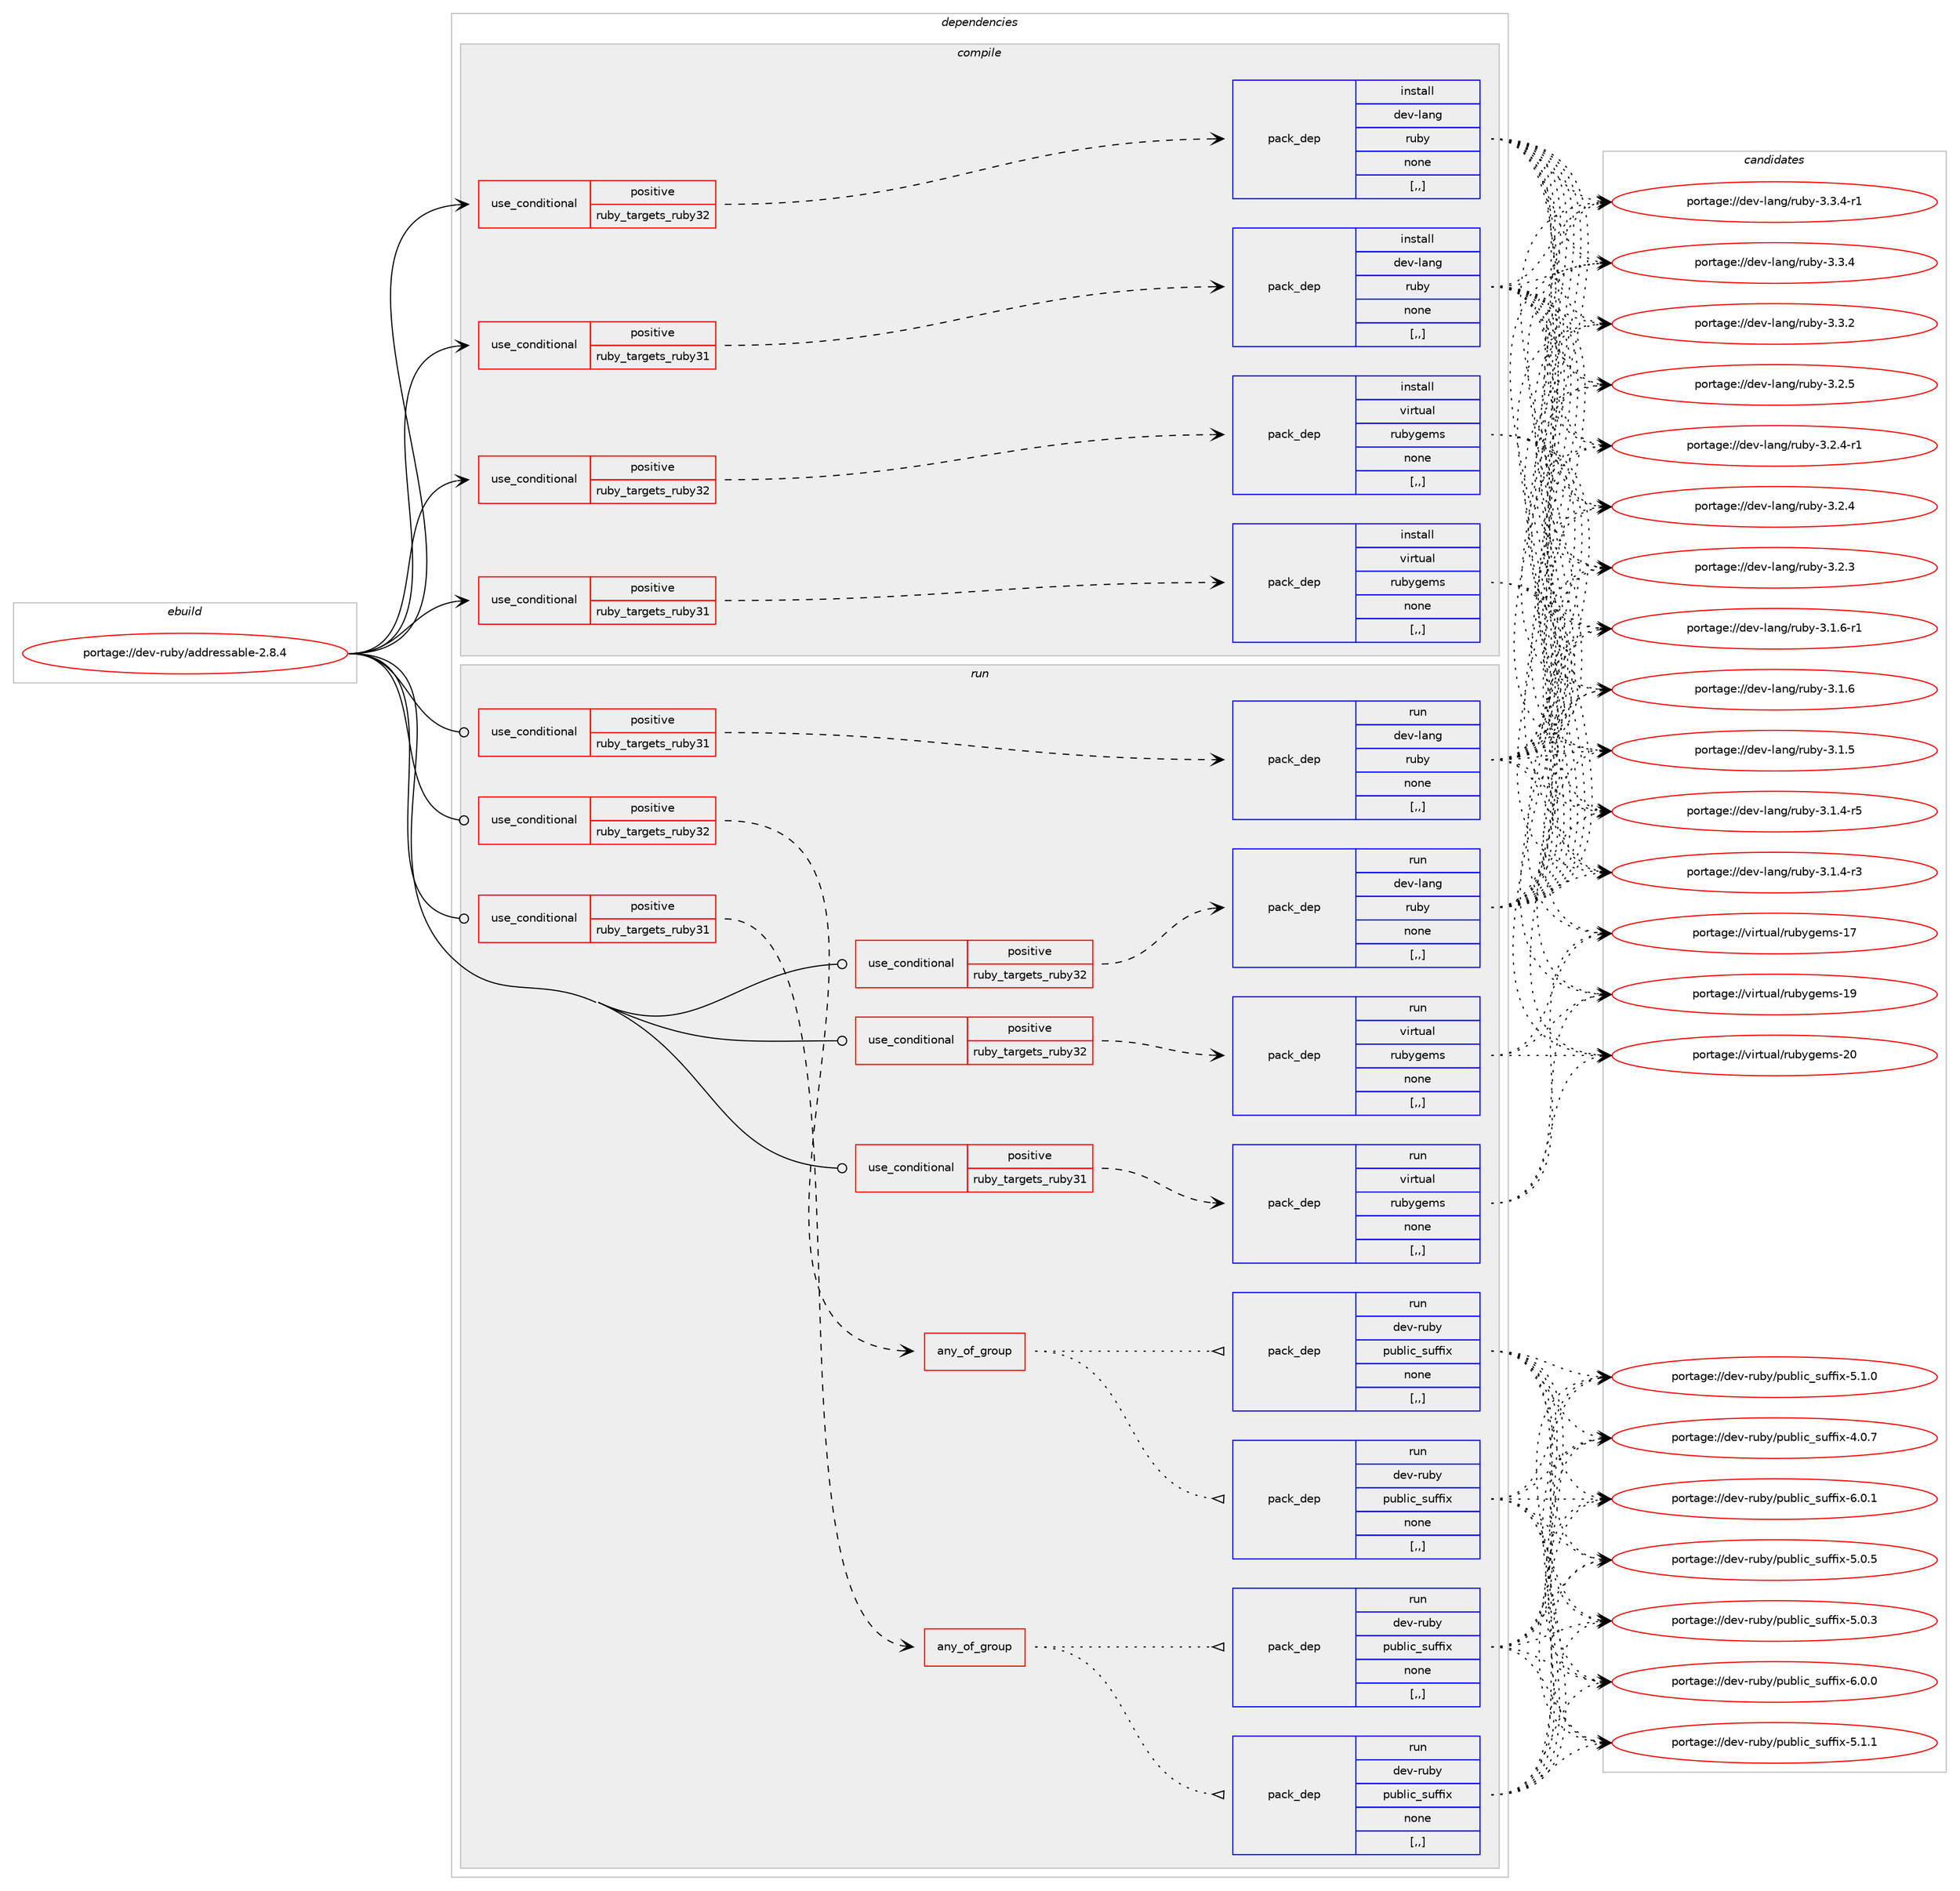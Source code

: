 digraph prolog {

# *************
# Graph options
# *************

newrank=true;
concentrate=true;
compound=true;
graph [rankdir=LR,fontname=Helvetica,fontsize=10,ranksep=1.5];#, ranksep=2.5, nodesep=0.2];
edge  [arrowhead=vee];
node  [fontname=Helvetica,fontsize=10];

# **********
# The ebuild
# **********

subgraph cluster_leftcol {
color=gray;
label=<<i>ebuild</i>>;
id [label="portage://dev-ruby/addressable-2.8.4", color=red, width=4, href="../dev-ruby/addressable-2.8.4.svg"];
}

# ****************
# The dependencies
# ****************

subgraph cluster_midcol {
color=gray;
label=<<i>dependencies</i>>;
subgraph cluster_compile {
fillcolor="#eeeeee";
style=filled;
label=<<i>compile</i>>;
subgraph cond44172 {
dependency176106 [label=<<TABLE BORDER="0" CELLBORDER="1" CELLSPACING="0" CELLPADDING="4"><TR><TD ROWSPAN="3" CELLPADDING="10">use_conditional</TD></TR><TR><TD>positive</TD></TR><TR><TD>ruby_targets_ruby31</TD></TR></TABLE>>, shape=none, color=red];
subgraph pack130647 {
dependency176107 [label=<<TABLE BORDER="0" CELLBORDER="1" CELLSPACING="0" CELLPADDING="4" WIDTH="220"><TR><TD ROWSPAN="6" CELLPADDING="30">pack_dep</TD></TR><TR><TD WIDTH="110">install</TD></TR><TR><TD>dev-lang</TD></TR><TR><TD>ruby</TD></TR><TR><TD>none</TD></TR><TR><TD>[,,]</TD></TR></TABLE>>, shape=none, color=blue];
}
dependency176106:e -> dependency176107:w [weight=20,style="dashed",arrowhead="vee"];
}
id:e -> dependency176106:w [weight=20,style="solid",arrowhead="vee"];
subgraph cond44173 {
dependency176108 [label=<<TABLE BORDER="0" CELLBORDER="1" CELLSPACING="0" CELLPADDING="4"><TR><TD ROWSPAN="3" CELLPADDING="10">use_conditional</TD></TR><TR><TD>positive</TD></TR><TR><TD>ruby_targets_ruby31</TD></TR></TABLE>>, shape=none, color=red];
subgraph pack130648 {
dependency176109 [label=<<TABLE BORDER="0" CELLBORDER="1" CELLSPACING="0" CELLPADDING="4" WIDTH="220"><TR><TD ROWSPAN="6" CELLPADDING="30">pack_dep</TD></TR><TR><TD WIDTH="110">install</TD></TR><TR><TD>virtual</TD></TR><TR><TD>rubygems</TD></TR><TR><TD>none</TD></TR><TR><TD>[,,]</TD></TR></TABLE>>, shape=none, color=blue];
}
dependency176108:e -> dependency176109:w [weight=20,style="dashed",arrowhead="vee"];
}
id:e -> dependency176108:w [weight=20,style="solid",arrowhead="vee"];
subgraph cond44174 {
dependency176110 [label=<<TABLE BORDER="0" CELLBORDER="1" CELLSPACING="0" CELLPADDING="4"><TR><TD ROWSPAN="3" CELLPADDING="10">use_conditional</TD></TR><TR><TD>positive</TD></TR><TR><TD>ruby_targets_ruby32</TD></TR></TABLE>>, shape=none, color=red];
subgraph pack130649 {
dependency176111 [label=<<TABLE BORDER="0" CELLBORDER="1" CELLSPACING="0" CELLPADDING="4" WIDTH="220"><TR><TD ROWSPAN="6" CELLPADDING="30">pack_dep</TD></TR><TR><TD WIDTH="110">install</TD></TR><TR><TD>dev-lang</TD></TR><TR><TD>ruby</TD></TR><TR><TD>none</TD></TR><TR><TD>[,,]</TD></TR></TABLE>>, shape=none, color=blue];
}
dependency176110:e -> dependency176111:w [weight=20,style="dashed",arrowhead="vee"];
}
id:e -> dependency176110:w [weight=20,style="solid",arrowhead="vee"];
subgraph cond44175 {
dependency176112 [label=<<TABLE BORDER="0" CELLBORDER="1" CELLSPACING="0" CELLPADDING="4"><TR><TD ROWSPAN="3" CELLPADDING="10">use_conditional</TD></TR><TR><TD>positive</TD></TR><TR><TD>ruby_targets_ruby32</TD></TR></TABLE>>, shape=none, color=red];
subgraph pack130650 {
dependency176113 [label=<<TABLE BORDER="0" CELLBORDER="1" CELLSPACING="0" CELLPADDING="4" WIDTH="220"><TR><TD ROWSPAN="6" CELLPADDING="30">pack_dep</TD></TR><TR><TD WIDTH="110">install</TD></TR><TR><TD>virtual</TD></TR><TR><TD>rubygems</TD></TR><TR><TD>none</TD></TR><TR><TD>[,,]</TD></TR></TABLE>>, shape=none, color=blue];
}
dependency176112:e -> dependency176113:w [weight=20,style="dashed",arrowhead="vee"];
}
id:e -> dependency176112:w [weight=20,style="solid",arrowhead="vee"];
}
subgraph cluster_compileandrun {
fillcolor="#eeeeee";
style=filled;
label=<<i>compile and run</i>>;
}
subgraph cluster_run {
fillcolor="#eeeeee";
style=filled;
label=<<i>run</i>>;
subgraph cond44176 {
dependency176114 [label=<<TABLE BORDER="0" CELLBORDER="1" CELLSPACING="0" CELLPADDING="4"><TR><TD ROWSPAN="3" CELLPADDING="10">use_conditional</TD></TR><TR><TD>positive</TD></TR><TR><TD>ruby_targets_ruby31</TD></TR></TABLE>>, shape=none, color=red];
subgraph any1137 {
dependency176115 [label=<<TABLE BORDER="0" CELLBORDER="1" CELLSPACING="0" CELLPADDING="4"><TR><TD CELLPADDING="10">any_of_group</TD></TR></TABLE>>, shape=none, color=red];subgraph pack130651 {
dependency176116 [label=<<TABLE BORDER="0" CELLBORDER="1" CELLSPACING="0" CELLPADDING="4" WIDTH="220"><TR><TD ROWSPAN="6" CELLPADDING="30">pack_dep</TD></TR><TR><TD WIDTH="110">run</TD></TR><TR><TD>dev-ruby</TD></TR><TR><TD>public_suffix</TD></TR><TR><TD>none</TD></TR><TR><TD>[,,]</TD></TR></TABLE>>, shape=none, color=blue];
}
dependency176115:e -> dependency176116:w [weight=20,style="dotted",arrowhead="oinv"];
subgraph pack130652 {
dependency176117 [label=<<TABLE BORDER="0" CELLBORDER="1" CELLSPACING="0" CELLPADDING="4" WIDTH="220"><TR><TD ROWSPAN="6" CELLPADDING="30">pack_dep</TD></TR><TR><TD WIDTH="110">run</TD></TR><TR><TD>dev-ruby</TD></TR><TR><TD>public_suffix</TD></TR><TR><TD>none</TD></TR><TR><TD>[,,]</TD></TR></TABLE>>, shape=none, color=blue];
}
dependency176115:e -> dependency176117:w [weight=20,style="dotted",arrowhead="oinv"];
}
dependency176114:e -> dependency176115:w [weight=20,style="dashed",arrowhead="vee"];
}
id:e -> dependency176114:w [weight=20,style="solid",arrowhead="odot"];
subgraph cond44177 {
dependency176118 [label=<<TABLE BORDER="0" CELLBORDER="1" CELLSPACING="0" CELLPADDING="4"><TR><TD ROWSPAN="3" CELLPADDING="10">use_conditional</TD></TR><TR><TD>positive</TD></TR><TR><TD>ruby_targets_ruby31</TD></TR></TABLE>>, shape=none, color=red];
subgraph pack130653 {
dependency176119 [label=<<TABLE BORDER="0" CELLBORDER="1" CELLSPACING="0" CELLPADDING="4" WIDTH="220"><TR><TD ROWSPAN="6" CELLPADDING="30">pack_dep</TD></TR><TR><TD WIDTH="110">run</TD></TR><TR><TD>dev-lang</TD></TR><TR><TD>ruby</TD></TR><TR><TD>none</TD></TR><TR><TD>[,,]</TD></TR></TABLE>>, shape=none, color=blue];
}
dependency176118:e -> dependency176119:w [weight=20,style="dashed",arrowhead="vee"];
}
id:e -> dependency176118:w [weight=20,style="solid",arrowhead="odot"];
subgraph cond44178 {
dependency176120 [label=<<TABLE BORDER="0" CELLBORDER="1" CELLSPACING="0" CELLPADDING="4"><TR><TD ROWSPAN="3" CELLPADDING="10">use_conditional</TD></TR><TR><TD>positive</TD></TR><TR><TD>ruby_targets_ruby31</TD></TR></TABLE>>, shape=none, color=red];
subgraph pack130654 {
dependency176121 [label=<<TABLE BORDER="0" CELLBORDER="1" CELLSPACING="0" CELLPADDING="4" WIDTH="220"><TR><TD ROWSPAN="6" CELLPADDING="30">pack_dep</TD></TR><TR><TD WIDTH="110">run</TD></TR><TR><TD>virtual</TD></TR><TR><TD>rubygems</TD></TR><TR><TD>none</TD></TR><TR><TD>[,,]</TD></TR></TABLE>>, shape=none, color=blue];
}
dependency176120:e -> dependency176121:w [weight=20,style="dashed",arrowhead="vee"];
}
id:e -> dependency176120:w [weight=20,style="solid",arrowhead="odot"];
subgraph cond44179 {
dependency176122 [label=<<TABLE BORDER="0" CELLBORDER="1" CELLSPACING="0" CELLPADDING="4"><TR><TD ROWSPAN="3" CELLPADDING="10">use_conditional</TD></TR><TR><TD>positive</TD></TR><TR><TD>ruby_targets_ruby32</TD></TR></TABLE>>, shape=none, color=red];
subgraph any1138 {
dependency176123 [label=<<TABLE BORDER="0" CELLBORDER="1" CELLSPACING="0" CELLPADDING="4"><TR><TD CELLPADDING="10">any_of_group</TD></TR></TABLE>>, shape=none, color=red];subgraph pack130655 {
dependency176124 [label=<<TABLE BORDER="0" CELLBORDER="1" CELLSPACING="0" CELLPADDING="4" WIDTH="220"><TR><TD ROWSPAN="6" CELLPADDING="30">pack_dep</TD></TR><TR><TD WIDTH="110">run</TD></TR><TR><TD>dev-ruby</TD></TR><TR><TD>public_suffix</TD></TR><TR><TD>none</TD></TR><TR><TD>[,,]</TD></TR></TABLE>>, shape=none, color=blue];
}
dependency176123:e -> dependency176124:w [weight=20,style="dotted",arrowhead="oinv"];
subgraph pack130656 {
dependency176125 [label=<<TABLE BORDER="0" CELLBORDER="1" CELLSPACING="0" CELLPADDING="4" WIDTH="220"><TR><TD ROWSPAN="6" CELLPADDING="30">pack_dep</TD></TR><TR><TD WIDTH="110">run</TD></TR><TR><TD>dev-ruby</TD></TR><TR><TD>public_suffix</TD></TR><TR><TD>none</TD></TR><TR><TD>[,,]</TD></TR></TABLE>>, shape=none, color=blue];
}
dependency176123:e -> dependency176125:w [weight=20,style="dotted",arrowhead="oinv"];
}
dependency176122:e -> dependency176123:w [weight=20,style="dashed",arrowhead="vee"];
}
id:e -> dependency176122:w [weight=20,style="solid",arrowhead="odot"];
subgraph cond44180 {
dependency176126 [label=<<TABLE BORDER="0" CELLBORDER="1" CELLSPACING="0" CELLPADDING="4"><TR><TD ROWSPAN="3" CELLPADDING="10">use_conditional</TD></TR><TR><TD>positive</TD></TR><TR><TD>ruby_targets_ruby32</TD></TR></TABLE>>, shape=none, color=red];
subgraph pack130657 {
dependency176127 [label=<<TABLE BORDER="0" CELLBORDER="1" CELLSPACING="0" CELLPADDING="4" WIDTH="220"><TR><TD ROWSPAN="6" CELLPADDING="30">pack_dep</TD></TR><TR><TD WIDTH="110">run</TD></TR><TR><TD>dev-lang</TD></TR><TR><TD>ruby</TD></TR><TR><TD>none</TD></TR><TR><TD>[,,]</TD></TR></TABLE>>, shape=none, color=blue];
}
dependency176126:e -> dependency176127:w [weight=20,style="dashed",arrowhead="vee"];
}
id:e -> dependency176126:w [weight=20,style="solid",arrowhead="odot"];
subgraph cond44181 {
dependency176128 [label=<<TABLE BORDER="0" CELLBORDER="1" CELLSPACING="0" CELLPADDING="4"><TR><TD ROWSPAN="3" CELLPADDING="10">use_conditional</TD></TR><TR><TD>positive</TD></TR><TR><TD>ruby_targets_ruby32</TD></TR></TABLE>>, shape=none, color=red];
subgraph pack130658 {
dependency176129 [label=<<TABLE BORDER="0" CELLBORDER="1" CELLSPACING="0" CELLPADDING="4" WIDTH="220"><TR><TD ROWSPAN="6" CELLPADDING="30">pack_dep</TD></TR><TR><TD WIDTH="110">run</TD></TR><TR><TD>virtual</TD></TR><TR><TD>rubygems</TD></TR><TR><TD>none</TD></TR><TR><TD>[,,]</TD></TR></TABLE>>, shape=none, color=blue];
}
dependency176128:e -> dependency176129:w [weight=20,style="dashed",arrowhead="vee"];
}
id:e -> dependency176128:w [weight=20,style="solid",arrowhead="odot"];
}
}

# **************
# The candidates
# **************

subgraph cluster_choices {
rank=same;
color=gray;
label=<<i>candidates</i>>;

subgraph choice130647 {
color=black;
nodesep=1;
choice100101118451089711010347114117981214551465146524511449 [label="portage://dev-lang/ruby-3.3.4-r1", color=red, width=4,href="../dev-lang/ruby-3.3.4-r1.svg"];
choice10010111845108971101034711411798121455146514652 [label="portage://dev-lang/ruby-3.3.4", color=red, width=4,href="../dev-lang/ruby-3.3.4.svg"];
choice10010111845108971101034711411798121455146514650 [label="portage://dev-lang/ruby-3.3.2", color=red, width=4,href="../dev-lang/ruby-3.3.2.svg"];
choice10010111845108971101034711411798121455146504653 [label="portage://dev-lang/ruby-3.2.5", color=red, width=4,href="../dev-lang/ruby-3.2.5.svg"];
choice100101118451089711010347114117981214551465046524511449 [label="portage://dev-lang/ruby-3.2.4-r1", color=red, width=4,href="../dev-lang/ruby-3.2.4-r1.svg"];
choice10010111845108971101034711411798121455146504652 [label="portage://dev-lang/ruby-3.2.4", color=red, width=4,href="../dev-lang/ruby-3.2.4.svg"];
choice10010111845108971101034711411798121455146504651 [label="portage://dev-lang/ruby-3.2.3", color=red, width=4,href="../dev-lang/ruby-3.2.3.svg"];
choice100101118451089711010347114117981214551464946544511449 [label="portage://dev-lang/ruby-3.1.6-r1", color=red, width=4,href="../dev-lang/ruby-3.1.6-r1.svg"];
choice10010111845108971101034711411798121455146494654 [label="portage://dev-lang/ruby-3.1.6", color=red, width=4,href="../dev-lang/ruby-3.1.6.svg"];
choice10010111845108971101034711411798121455146494653 [label="portage://dev-lang/ruby-3.1.5", color=red, width=4,href="../dev-lang/ruby-3.1.5.svg"];
choice100101118451089711010347114117981214551464946524511453 [label="portage://dev-lang/ruby-3.1.4-r5", color=red, width=4,href="../dev-lang/ruby-3.1.4-r5.svg"];
choice100101118451089711010347114117981214551464946524511451 [label="portage://dev-lang/ruby-3.1.4-r3", color=red, width=4,href="../dev-lang/ruby-3.1.4-r3.svg"];
dependency176107:e -> choice100101118451089711010347114117981214551465146524511449:w [style=dotted,weight="100"];
dependency176107:e -> choice10010111845108971101034711411798121455146514652:w [style=dotted,weight="100"];
dependency176107:e -> choice10010111845108971101034711411798121455146514650:w [style=dotted,weight="100"];
dependency176107:e -> choice10010111845108971101034711411798121455146504653:w [style=dotted,weight="100"];
dependency176107:e -> choice100101118451089711010347114117981214551465046524511449:w [style=dotted,weight="100"];
dependency176107:e -> choice10010111845108971101034711411798121455146504652:w [style=dotted,weight="100"];
dependency176107:e -> choice10010111845108971101034711411798121455146504651:w [style=dotted,weight="100"];
dependency176107:e -> choice100101118451089711010347114117981214551464946544511449:w [style=dotted,weight="100"];
dependency176107:e -> choice10010111845108971101034711411798121455146494654:w [style=dotted,weight="100"];
dependency176107:e -> choice10010111845108971101034711411798121455146494653:w [style=dotted,weight="100"];
dependency176107:e -> choice100101118451089711010347114117981214551464946524511453:w [style=dotted,weight="100"];
dependency176107:e -> choice100101118451089711010347114117981214551464946524511451:w [style=dotted,weight="100"];
}
subgraph choice130648 {
color=black;
nodesep=1;
choice118105114116117971084711411798121103101109115455048 [label="portage://virtual/rubygems-20", color=red, width=4,href="../virtual/rubygems-20.svg"];
choice118105114116117971084711411798121103101109115454957 [label="portage://virtual/rubygems-19", color=red, width=4,href="../virtual/rubygems-19.svg"];
choice118105114116117971084711411798121103101109115454955 [label="portage://virtual/rubygems-17", color=red, width=4,href="../virtual/rubygems-17.svg"];
dependency176109:e -> choice118105114116117971084711411798121103101109115455048:w [style=dotted,weight="100"];
dependency176109:e -> choice118105114116117971084711411798121103101109115454957:w [style=dotted,weight="100"];
dependency176109:e -> choice118105114116117971084711411798121103101109115454955:w [style=dotted,weight="100"];
}
subgraph choice130649 {
color=black;
nodesep=1;
choice100101118451089711010347114117981214551465146524511449 [label="portage://dev-lang/ruby-3.3.4-r1", color=red, width=4,href="../dev-lang/ruby-3.3.4-r1.svg"];
choice10010111845108971101034711411798121455146514652 [label="portage://dev-lang/ruby-3.3.4", color=red, width=4,href="../dev-lang/ruby-3.3.4.svg"];
choice10010111845108971101034711411798121455146514650 [label="portage://dev-lang/ruby-3.3.2", color=red, width=4,href="../dev-lang/ruby-3.3.2.svg"];
choice10010111845108971101034711411798121455146504653 [label="portage://dev-lang/ruby-3.2.5", color=red, width=4,href="../dev-lang/ruby-3.2.5.svg"];
choice100101118451089711010347114117981214551465046524511449 [label="portage://dev-lang/ruby-3.2.4-r1", color=red, width=4,href="../dev-lang/ruby-3.2.4-r1.svg"];
choice10010111845108971101034711411798121455146504652 [label="portage://dev-lang/ruby-3.2.4", color=red, width=4,href="../dev-lang/ruby-3.2.4.svg"];
choice10010111845108971101034711411798121455146504651 [label="portage://dev-lang/ruby-3.2.3", color=red, width=4,href="../dev-lang/ruby-3.2.3.svg"];
choice100101118451089711010347114117981214551464946544511449 [label="portage://dev-lang/ruby-3.1.6-r1", color=red, width=4,href="../dev-lang/ruby-3.1.6-r1.svg"];
choice10010111845108971101034711411798121455146494654 [label="portage://dev-lang/ruby-3.1.6", color=red, width=4,href="../dev-lang/ruby-3.1.6.svg"];
choice10010111845108971101034711411798121455146494653 [label="portage://dev-lang/ruby-3.1.5", color=red, width=4,href="../dev-lang/ruby-3.1.5.svg"];
choice100101118451089711010347114117981214551464946524511453 [label="portage://dev-lang/ruby-3.1.4-r5", color=red, width=4,href="../dev-lang/ruby-3.1.4-r5.svg"];
choice100101118451089711010347114117981214551464946524511451 [label="portage://dev-lang/ruby-3.1.4-r3", color=red, width=4,href="../dev-lang/ruby-3.1.4-r3.svg"];
dependency176111:e -> choice100101118451089711010347114117981214551465146524511449:w [style=dotted,weight="100"];
dependency176111:e -> choice10010111845108971101034711411798121455146514652:w [style=dotted,weight="100"];
dependency176111:e -> choice10010111845108971101034711411798121455146514650:w [style=dotted,weight="100"];
dependency176111:e -> choice10010111845108971101034711411798121455146504653:w [style=dotted,weight="100"];
dependency176111:e -> choice100101118451089711010347114117981214551465046524511449:w [style=dotted,weight="100"];
dependency176111:e -> choice10010111845108971101034711411798121455146504652:w [style=dotted,weight="100"];
dependency176111:e -> choice10010111845108971101034711411798121455146504651:w [style=dotted,weight="100"];
dependency176111:e -> choice100101118451089711010347114117981214551464946544511449:w [style=dotted,weight="100"];
dependency176111:e -> choice10010111845108971101034711411798121455146494654:w [style=dotted,weight="100"];
dependency176111:e -> choice10010111845108971101034711411798121455146494653:w [style=dotted,weight="100"];
dependency176111:e -> choice100101118451089711010347114117981214551464946524511453:w [style=dotted,weight="100"];
dependency176111:e -> choice100101118451089711010347114117981214551464946524511451:w [style=dotted,weight="100"];
}
subgraph choice130650 {
color=black;
nodesep=1;
choice118105114116117971084711411798121103101109115455048 [label="portage://virtual/rubygems-20", color=red, width=4,href="../virtual/rubygems-20.svg"];
choice118105114116117971084711411798121103101109115454957 [label="portage://virtual/rubygems-19", color=red, width=4,href="../virtual/rubygems-19.svg"];
choice118105114116117971084711411798121103101109115454955 [label="portage://virtual/rubygems-17", color=red, width=4,href="../virtual/rubygems-17.svg"];
dependency176113:e -> choice118105114116117971084711411798121103101109115455048:w [style=dotted,weight="100"];
dependency176113:e -> choice118105114116117971084711411798121103101109115454957:w [style=dotted,weight="100"];
dependency176113:e -> choice118105114116117971084711411798121103101109115454955:w [style=dotted,weight="100"];
}
subgraph choice130651 {
color=black;
nodesep=1;
choice100101118451141179812147112117981081059995115117102102105120455446484649 [label="portage://dev-ruby/public_suffix-6.0.1", color=red, width=4,href="../dev-ruby/public_suffix-6.0.1.svg"];
choice100101118451141179812147112117981081059995115117102102105120455446484648 [label="portage://dev-ruby/public_suffix-6.0.0", color=red, width=4,href="../dev-ruby/public_suffix-6.0.0.svg"];
choice100101118451141179812147112117981081059995115117102102105120455346494649 [label="portage://dev-ruby/public_suffix-5.1.1", color=red, width=4,href="../dev-ruby/public_suffix-5.1.1.svg"];
choice100101118451141179812147112117981081059995115117102102105120455346494648 [label="portage://dev-ruby/public_suffix-5.1.0", color=red, width=4,href="../dev-ruby/public_suffix-5.1.0.svg"];
choice100101118451141179812147112117981081059995115117102102105120455346484653 [label="portage://dev-ruby/public_suffix-5.0.5", color=red, width=4,href="../dev-ruby/public_suffix-5.0.5.svg"];
choice100101118451141179812147112117981081059995115117102102105120455346484651 [label="portage://dev-ruby/public_suffix-5.0.3", color=red, width=4,href="../dev-ruby/public_suffix-5.0.3.svg"];
choice100101118451141179812147112117981081059995115117102102105120455246484655 [label="portage://dev-ruby/public_suffix-4.0.7", color=red, width=4,href="../dev-ruby/public_suffix-4.0.7.svg"];
dependency176116:e -> choice100101118451141179812147112117981081059995115117102102105120455446484649:w [style=dotted,weight="100"];
dependency176116:e -> choice100101118451141179812147112117981081059995115117102102105120455446484648:w [style=dotted,weight="100"];
dependency176116:e -> choice100101118451141179812147112117981081059995115117102102105120455346494649:w [style=dotted,weight="100"];
dependency176116:e -> choice100101118451141179812147112117981081059995115117102102105120455346494648:w [style=dotted,weight="100"];
dependency176116:e -> choice100101118451141179812147112117981081059995115117102102105120455346484653:w [style=dotted,weight="100"];
dependency176116:e -> choice100101118451141179812147112117981081059995115117102102105120455346484651:w [style=dotted,weight="100"];
dependency176116:e -> choice100101118451141179812147112117981081059995115117102102105120455246484655:w [style=dotted,weight="100"];
}
subgraph choice130652 {
color=black;
nodesep=1;
choice100101118451141179812147112117981081059995115117102102105120455446484649 [label="portage://dev-ruby/public_suffix-6.0.1", color=red, width=4,href="../dev-ruby/public_suffix-6.0.1.svg"];
choice100101118451141179812147112117981081059995115117102102105120455446484648 [label="portage://dev-ruby/public_suffix-6.0.0", color=red, width=4,href="../dev-ruby/public_suffix-6.0.0.svg"];
choice100101118451141179812147112117981081059995115117102102105120455346494649 [label="portage://dev-ruby/public_suffix-5.1.1", color=red, width=4,href="../dev-ruby/public_suffix-5.1.1.svg"];
choice100101118451141179812147112117981081059995115117102102105120455346494648 [label="portage://dev-ruby/public_suffix-5.1.0", color=red, width=4,href="../dev-ruby/public_suffix-5.1.0.svg"];
choice100101118451141179812147112117981081059995115117102102105120455346484653 [label="portage://dev-ruby/public_suffix-5.0.5", color=red, width=4,href="../dev-ruby/public_suffix-5.0.5.svg"];
choice100101118451141179812147112117981081059995115117102102105120455346484651 [label="portage://dev-ruby/public_suffix-5.0.3", color=red, width=4,href="../dev-ruby/public_suffix-5.0.3.svg"];
choice100101118451141179812147112117981081059995115117102102105120455246484655 [label="portage://dev-ruby/public_suffix-4.0.7", color=red, width=4,href="../dev-ruby/public_suffix-4.0.7.svg"];
dependency176117:e -> choice100101118451141179812147112117981081059995115117102102105120455446484649:w [style=dotted,weight="100"];
dependency176117:e -> choice100101118451141179812147112117981081059995115117102102105120455446484648:w [style=dotted,weight="100"];
dependency176117:e -> choice100101118451141179812147112117981081059995115117102102105120455346494649:w [style=dotted,weight="100"];
dependency176117:e -> choice100101118451141179812147112117981081059995115117102102105120455346494648:w [style=dotted,weight="100"];
dependency176117:e -> choice100101118451141179812147112117981081059995115117102102105120455346484653:w [style=dotted,weight="100"];
dependency176117:e -> choice100101118451141179812147112117981081059995115117102102105120455346484651:w [style=dotted,weight="100"];
dependency176117:e -> choice100101118451141179812147112117981081059995115117102102105120455246484655:w [style=dotted,weight="100"];
}
subgraph choice130653 {
color=black;
nodesep=1;
choice100101118451089711010347114117981214551465146524511449 [label="portage://dev-lang/ruby-3.3.4-r1", color=red, width=4,href="../dev-lang/ruby-3.3.4-r1.svg"];
choice10010111845108971101034711411798121455146514652 [label="portage://dev-lang/ruby-3.3.4", color=red, width=4,href="../dev-lang/ruby-3.3.4.svg"];
choice10010111845108971101034711411798121455146514650 [label="portage://dev-lang/ruby-3.3.2", color=red, width=4,href="../dev-lang/ruby-3.3.2.svg"];
choice10010111845108971101034711411798121455146504653 [label="portage://dev-lang/ruby-3.2.5", color=red, width=4,href="../dev-lang/ruby-3.2.5.svg"];
choice100101118451089711010347114117981214551465046524511449 [label="portage://dev-lang/ruby-3.2.4-r1", color=red, width=4,href="../dev-lang/ruby-3.2.4-r1.svg"];
choice10010111845108971101034711411798121455146504652 [label="portage://dev-lang/ruby-3.2.4", color=red, width=4,href="../dev-lang/ruby-3.2.4.svg"];
choice10010111845108971101034711411798121455146504651 [label="portage://dev-lang/ruby-3.2.3", color=red, width=4,href="../dev-lang/ruby-3.2.3.svg"];
choice100101118451089711010347114117981214551464946544511449 [label="portage://dev-lang/ruby-3.1.6-r1", color=red, width=4,href="../dev-lang/ruby-3.1.6-r1.svg"];
choice10010111845108971101034711411798121455146494654 [label="portage://dev-lang/ruby-3.1.6", color=red, width=4,href="../dev-lang/ruby-3.1.6.svg"];
choice10010111845108971101034711411798121455146494653 [label="portage://dev-lang/ruby-3.1.5", color=red, width=4,href="../dev-lang/ruby-3.1.5.svg"];
choice100101118451089711010347114117981214551464946524511453 [label="portage://dev-lang/ruby-3.1.4-r5", color=red, width=4,href="../dev-lang/ruby-3.1.4-r5.svg"];
choice100101118451089711010347114117981214551464946524511451 [label="portage://dev-lang/ruby-3.1.4-r3", color=red, width=4,href="../dev-lang/ruby-3.1.4-r3.svg"];
dependency176119:e -> choice100101118451089711010347114117981214551465146524511449:w [style=dotted,weight="100"];
dependency176119:e -> choice10010111845108971101034711411798121455146514652:w [style=dotted,weight="100"];
dependency176119:e -> choice10010111845108971101034711411798121455146514650:w [style=dotted,weight="100"];
dependency176119:e -> choice10010111845108971101034711411798121455146504653:w [style=dotted,weight="100"];
dependency176119:e -> choice100101118451089711010347114117981214551465046524511449:w [style=dotted,weight="100"];
dependency176119:e -> choice10010111845108971101034711411798121455146504652:w [style=dotted,weight="100"];
dependency176119:e -> choice10010111845108971101034711411798121455146504651:w [style=dotted,weight="100"];
dependency176119:e -> choice100101118451089711010347114117981214551464946544511449:w [style=dotted,weight="100"];
dependency176119:e -> choice10010111845108971101034711411798121455146494654:w [style=dotted,weight="100"];
dependency176119:e -> choice10010111845108971101034711411798121455146494653:w [style=dotted,weight="100"];
dependency176119:e -> choice100101118451089711010347114117981214551464946524511453:w [style=dotted,weight="100"];
dependency176119:e -> choice100101118451089711010347114117981214551464946524511451:w [style=dotted,weight="100"];
}
subgraph choice130654 {
color=black;
nodesep=1;
choice118105114116117971084711411798121103101109115455048 [label="portage://virtual/rubygems-20", color=red, width=4,href="../virtual/rubygems-20.svg"];
choice118105114116117971084711411798121103101109115454957 [label="portage://virtual/rubygems-19", color=red, width=4,href="../virtual/rubygems-19.svg"];
choice118105114116117971084711411798121103101109115454955 [label="portage://virtual/rubygems-17", color=red, width=4,href="../virtual/rubygems-17.svg"];
dependency176121:e -> choice118105114116117971084711411798121103101109115455048:w [style=dotted,weight="100"];
dependency176121:e -> choice118105114116117971084711411798121103101109115454957:w [style=dotted,weight="100"];
dependency176121:e -> choice118105114116117971084711411798121103101109115454955:w [style=dotted,weight="100"];
}
subgraph choice130655 {
color=black;
nodesep=1;
choice100101118451141179812147112117981081059995115117102102105120455446484649 [label="portage://dev-ruby/public_suffix-6.0.1", color=red, width=4,href="../dev-ruby/public_suffix-6.0.1.svg"];
choice100101118451141179812147112117981081059995115117102102105120455446484648 [label="portage://dev-ruby/public_suffix-6.0.0", color=red, width=4,href="../dev-ruby/public_suffix-6.0.0.svg"];
choice100101118451141179812147112117981081059995115117102102105120455346494649 [label="portage://dev-ruby/public_suffix-5.1.1", color=red, width=4,href="../dev-ruby/public_suffix-5.1.1.svg"];
choice100101118451141179812147112117981081059995115117102102105120455346494648 [label="portage://dev-ruby/public_suffix-5.1.0", color=red, width=4,href="../dev-ruby/public_suffix-5.1.0.svg"];
choice100101118451141179812147112117981081059995115117102102105120455346484653 [label="portage://dev-ruby/public_suffix-5.0.5", color=red, width=4,href="../dev-ruby/public_suffix-5.0.5.svg"];
choice100101118451141179812147112117981081059995115117102102105120455346484651 [label="portage://dev-ruby/public_suffix-5.0.3", color=red, width=4,href="../dev-ruby/public_suffix-5.0.3.svg"];
choice100101118451141179812147112117981081059995115117102102105120455246484655 [label="portage://dev-ruby/public_suffix-4.0.7", color=red, width=4,href="../dev-ruby/public_suffix-4.0.7.svg"];
dependency176124:e -> choice100101118451141179812147112117981081059995115117102102105120455446484649:w [style=dotted,weight="100"];
dependency176124:e -> choice100101118451141179812147112117981081059995115117102102105120455446484648:w [style=dotted,weight="100"];
dependency176124:e -> choice100101118451141179812147112117981081059995115117102102105120455346494649:w [style=dotted,weight="100"];
dependency176124:e -> choice100101118451141179812147112117981081059995115117102102105120455346494648:w [style=dotted,weight="100"];
dependency176124:e -> choice100101118451141179812147112117981081059995115117102102105120455346484653:w [style=dotted,weight="100"];
dependency176124:e -> choice100101118451141179812147112117981081059995115117102102105120455346484651:w [style=dotted,weight="100"];
dependency176124:e -> choice100101118451141179812147112117981081059995115117102102105120455246484655:w [style=dotted,weight="100"];
}
subgraph choice130656 {
color=black;
nodesep=1;
choice100101118451141179812147112117981081059995115117102102105120455446484649 [label="portage://dev-ruby/public_suffix-6.0.1", color=red, width=4,href="../dev-ruby/public_suffix-6.0.1.svg"];
choice100101118451141179812147112117981081059995115117102102105120455446484648 [label="portage://dev-ruby/public_suffix-6.0.0", color=red, width=4,href="../dev-ruby/public_suffix-6.0.0.svg"];
choice100101118451141179812147112117981081059995115117102102105120455346494649 [label="portage://dev-ruby/public_suffix-5.1.1", color=red, width=4,href="../dev-ruby/public_suffix-5.1.1.svg"];
choice100101118451141179812147112117981081059995115117102102105120455346494648 [label="portage://dev-ruby/public_suffix-5.1.0", color=red, width=4,href="../dev-ruby/public_suffix-5.1.0.svg"];
choice100101118451141179812147112117981081059995115117102102105120455346484653 [label="portage://dev-ruby/public_suffix-5.0.5", color=red, width=4,href="../dev-ruby/public_suffix-5.0.5.svg"];
choice100101118451141179812147112117981081059995115117102102105120455346484651 [label="portage://dev-ruby/public_suffix-5.0.3", color=red, width=4,href="../dev-ruby/public_suffix-5.0.3.svg"];
choice100101118451141179812147112117981081059995115117102102105120455246484655 [label="portage://dev-ruby/public_suffix-4.0.7", color=red, width=4,href="../dev-ruby/public_suffix-4.0.7.svg"];
dependency176125:e -> choice100101118451141179812147112117981081059995115117102102105120455446484649:w [style=dotted,weight="100"];
dependency176125:e -> choice100101118451141179812147112117981081059995115117102102105120455446484648:w [style=dotted,weight="100"];
dependency176125:e -> choice100101118451141179812147112117981081059995115117102102105120455346494649:w [style=dotted,weight="100"];
dependency176125:e -> choice100101118451141179812147112117981081059995115117102102105120455346494648:w [style=dotted,weight="100"];
dependency176125:e -> choice100101118451141179812147112117981081059995115117102102105120455346484653:w [style=dotted,weight="100"];
dependency176125:e -> choice100101118451141179812147112117981081059995115117102102105120455346484651:w [style=dotted,weight="100"];
dependency176125:e -> choice100101118451141179812147112117981081059995115117102102105120455246484655:w [style=dotted,weight="100"];
}
subgraph choice130657 {
color=black;
nodesep=1;
choice100101118451089711010347114117981214551465146524511449 [label="portage://dev-lang/ruby-3.3.4-r1", color=red, width=4,href="../dev-lang/ruby-3.3.4-r1.svg"];
choice10010111845108971101034711411798121455146514652 [label="portage://dev-lang/ruby-3.3.4", color=red, width=4,href="../dev-lang/ruby-3.3.4.svg"];
choice10010111845108971101034711411798121455146514650 [label="portage://dev-lang/ruby-3.3.2", color=red, width=4,href="../dev-lang/ruby-3.3.2.svg"];
choice10010111845108971101034711411798121455146504653 [label="portage://dev-lang/ruby-3.2.5", color=red, width=4,href="../dev-lang/ruby-3.2.5.svg"];
choice100101118451089711010347114117981214551465046524511449 [label="portage://dev-lang/ruby-3.2.4-r1", color=red, width=4,href="../dev-lang/ruby-3.2.4-r1.svg"];
choice10010111845108971101034711411798121455146504652 [label="portage://dev-lang/ruby-3.2.4", color=red, width=4,href="../dev-lang/ruby-3.2.4.svg"];
choice10010111845108971101034711411798121455146504651 [label="portage://dev-lang/ruby-3.2.3", color=red, width=4,href="../dev-lang/ruby-3.2.3.svg"];
choice100101118451089711010347114117981214551464946544511449 [label="portage://dev-lang/ruby-3.1.6-r1", color=red, width=4,href="../dev-lang/ruby-3.1.6-r1.svg"];
choice10010111845108971101034711411798121455146494654 [label="portage://dev-lang/ruby-3.1.6", color=red, width=4,href="../dev-lang/ruby-3.1.6.svg"];
choice10010111845108971101034711411798121455146494653 [label="portage://dev-lang/ruby-3.1.5", color=red, width=4,href="../dev-lang/ruby-3.1.5.svg"];
choice100101118451089711010347114117981214551464946524511453 [label="portage://dev-lang/ruby-3.1.4-r5", color=red, width=4,href="../dev-lang/ruby-3.1.4-r5.svg"];
choice100101118451089711010347114117981214551464946524511451 [label="portage://dev-lang/ruby-3.1.4-r3", color=red, width=4,href="../dev-lang/ruby-3.1.4-r3.svg"];
dependency176127:e -> choice100101118451089711010347114117981214551465146524511449:w [style=dotted,weight="100"];
dependency176127:e -> choice10010111845108971101034711411798121455146514652:w [style=dotted,weight="100"];
dependency176127:e -> choice10010111845108971101034711411798121455146514650:w [style=dotted,weight="100"];
dependency176127:e -> choice10010111845108971101034711411798121455146504653:w [style=dotted,weight="100"];
dependency176127:e -> choice100101118451089711010347114117981214551465046524511449:w [style=dotted,weight="100"];
dependency176127:e -> choice10010111845108971101034711411798121455146504652:w [style=dotted,weight="100"];
dependency176127:e -> choice10010111845108971101034711411798121455146504651:w [style=dotted,weight="100"];
dependency176127:e -> choice100101118451089711010347114117981214551464946544511449:w [style=dotted,weight="100"];
dependency176127:e -> choice10010111845108971101034711411798121455146494654:w [style=dotted,weight="100"];
dependency176127:e -> choice10010111845108971101034711411798121455146494653:w [style=dotted,weight="100"];
dependency176127:e -> choice100101118451089711010347114117981214551464946524511453:w [style=dotted,weight="100"];
dependency176127:e -> choice100101118451089711010347114117981214551464946524511451:w [style=dotted,weight="100"];
}
subgraph choice130658 {
color=black;
nodesep=1;
choice118105114116117971084711411798121103101109115455048 [label="portage://virtual/rubygems-20", color=red, width=4,href="../virtual/rubygems-20.svg"];
choice118105114116117971084711411798121103101109115454957 [label="portage://virtual/rubygems-19", color=red, width=4,href="../virtual/rubygems-19.svg"];
choice118105114116117971084711411798121103101109115454955 [label="portage://virtual/rubygems-17", color=red, width=4,href="../virtual/rubygems-17.svg"];
dependency176129:e -> choice118105114116117971084711411798121103101109115455048:w [style=dotted,weight="100"];
dependency176129:e -> choice118105114116117971084711411798121103101109115454957:w [style=dotted,weight="100"];
dependency176129:e -> choice118105114116117971084711411798121103101109115454955:w [style=dotted,weight="100"];
}
}

}
